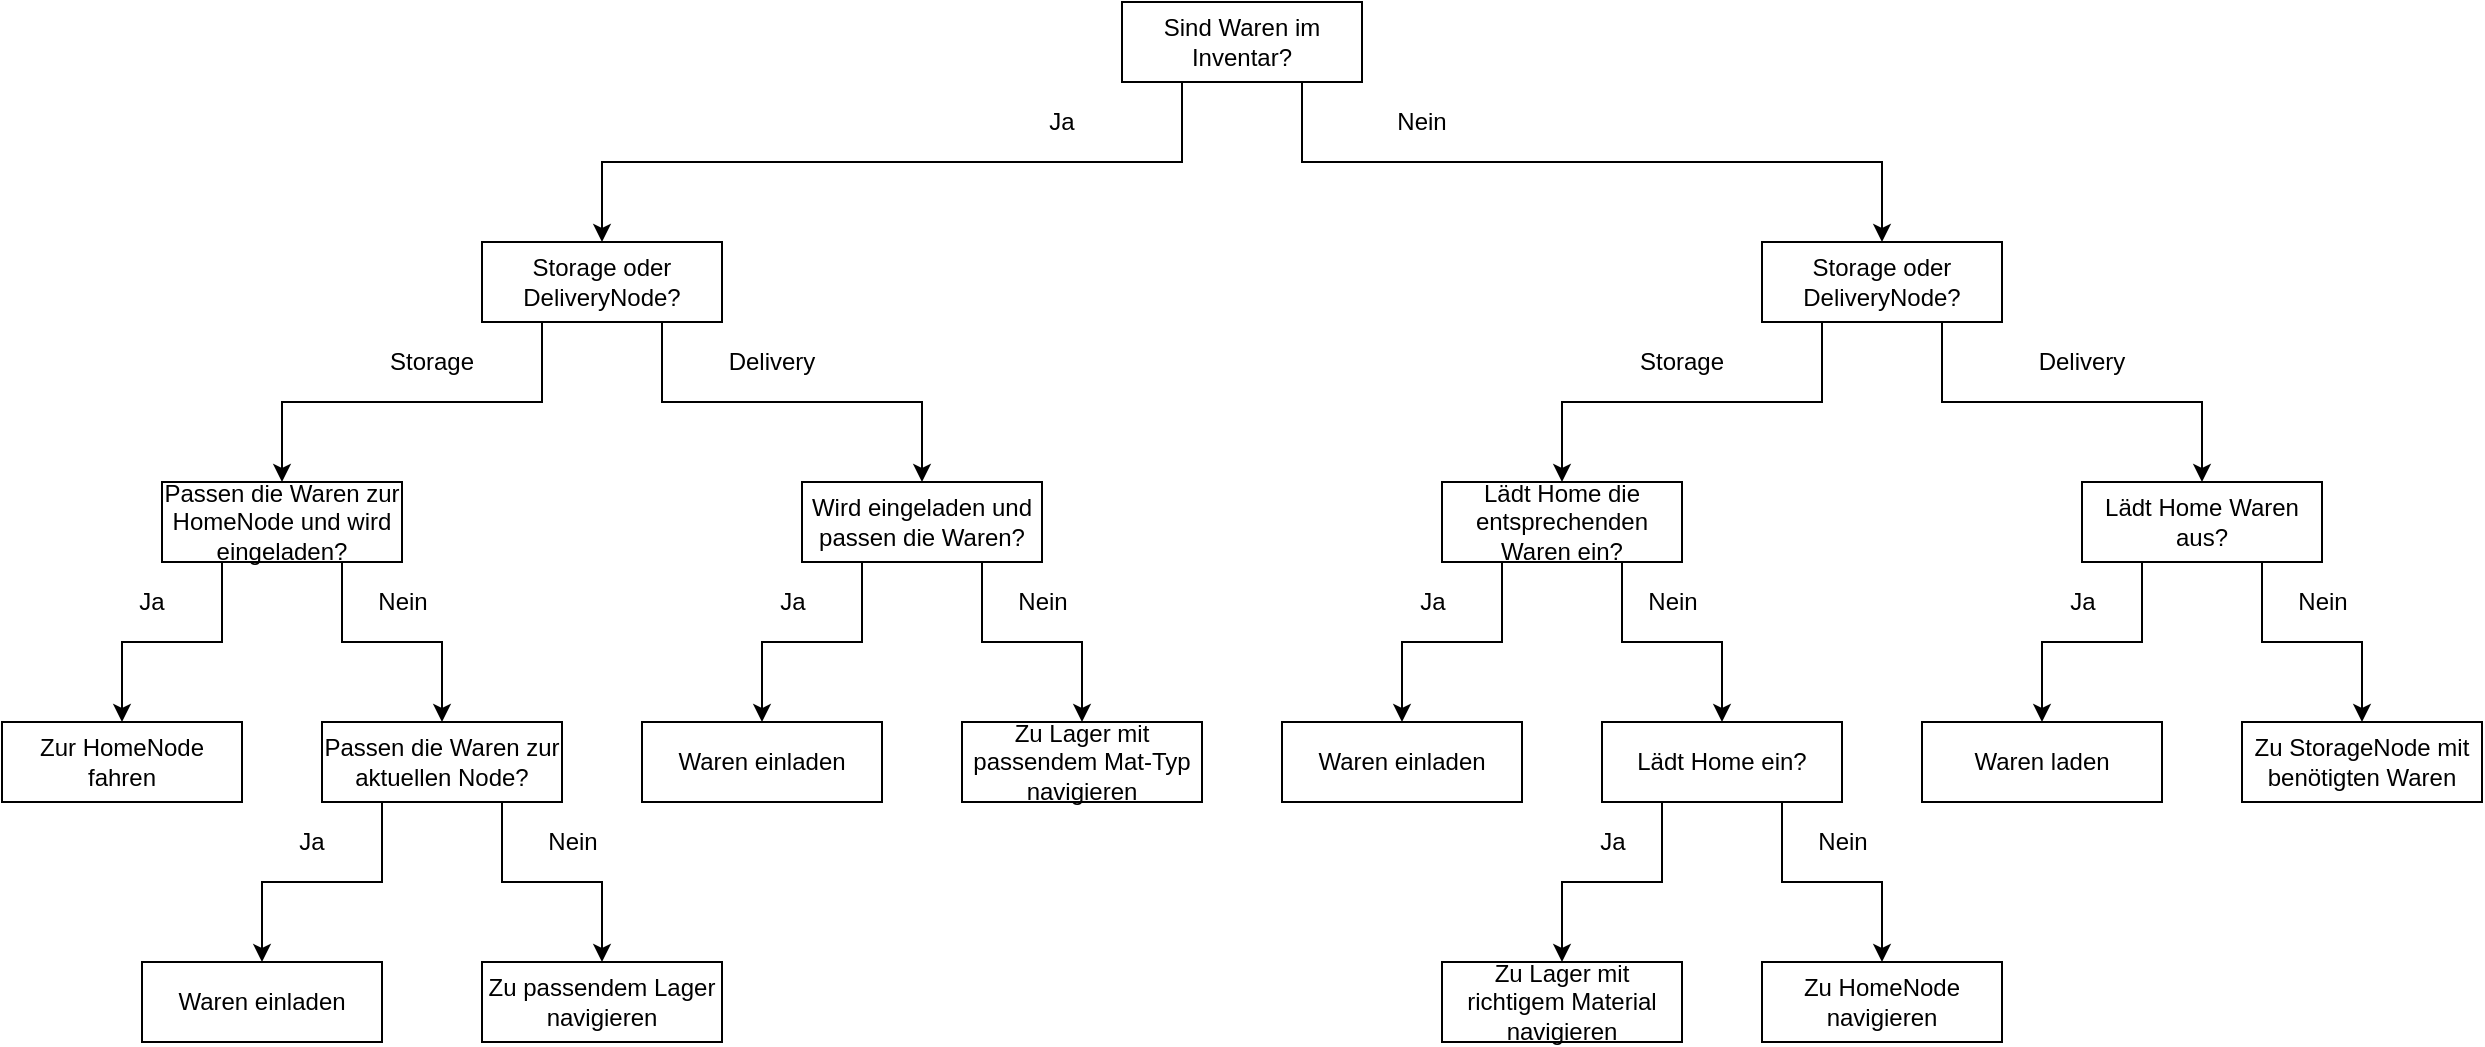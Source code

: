 <mxfile version="10.6.7" type="device"><diagram id="cUMfkODvghg8bJ4M-dGa" name="Page-1"><mxGraphModel dx="432" dy="825" grid="1" gridSize="10" guides="1" tooltips="1" connect="1" arrows="1" fold="1" page="1" pageScale="1" pageWidth="1400" pageHeight="850" math="0" shadow="0"><root><mxCell id="0"/><mxCell id="1" parent="0"/><mxCell id="n10uWVBkt-W0VT_WlKMW-4" style="edgeStyle=orthogonalEdgeStyle;rounded=0;orthogonalLoop=1;jettySize=auto;html=1;exitX=0.25;exitY=1;exitDx=0;exitDy=0;entryX=0.5;entryY=0;entryDx=0;entryDy=0;" parent="1" source="n10uWVBkt-W0VT_WlKMW-1" target="n10uWVBkt-W0VT_WlKMW-2" edge="1"><mxGeometry relative="1" as="geometry"/></mxCell><mxCell id="n10uWVBkt-W0VT_WlKMW-5" style="edgeStyle=orthogonalEdgeStyle;rounded=0;orthogonalLoop=1;jettySize=auto;html=1;exitX=0.75;exitY=1;exitDx=0;exitDy=0;entryX=0.5;entryY=0;entryDx=0;entryDy=0;" parent="1" source="n10uWVBkt-W0VT_WlKMW-1" target="n10uWVBkt-W0VT_WlKMW-3" edge="1"><mxGeometry relative="1" as="geometry"/></mxCell><mxCell id="n10uWVBkt-W0VT_WlKMW-1" value="Sind Waren im Inventar?" style="rounded=0;whiteSpace=wrap;html=1;" parent="1" vertex="1"><mxGeometry x="640" y="160" width="120" height="40" as="geometry"/></mxCell><mxCell id="n10uWVBkt-W0VT_WlKMW-20" style="edgeStyle=orthogonalEdgeStyle;rounded=0;orthogonalLoop=1;jettySize=auto;html=1;exitX=0.25;exitY=1;exitDx=0;exitDy=0;entryX=0.5;entryY=0;entryDx=0;entryDy=0;" parent="1" source="n10uWVBkt-W0VT_WlKMW-2" target="n10uWVBkt-W0VT_WlKMW-6" edge="1"><mxGeometry relative="1" as="geometry"/></mxCell><mxCell id="n10uWVBkt-W0VT_WlKMW-37" style="edgeStyle=orthogonalEdgeStyle;rounded=0;orthogonalLoop=1;jettySize=auto;html=1;exitX=0.75;exitY=1;exitDx=0;exitDy=0;entryX=0.5;entryY=0;entryDx=0;entryDy=0;" parent="1" source="n10uWVBkt-W0VT_WlKMW-2" target="n10uWVBkt-W0VT_WlKMW-22" edge="1"><mxGeometry relative="1" as="geometry"/></mxCell><mxCell id="n10uWVBkt-W0VT_WlKMW-2" value="Storage oder DeliveryNode?&lt;br&gt;" style="rounded=0;whiteSpace=wrap;html=1;" parent="1" vertex="1"><mxGeometry x="320" y="280" width="120" height="40" as="geometry"/></mxCell><mxCell id="n10uWVBkt-W0VT_WlKMW-54" style="edgeStyle=orthogonalEdgeStyle;rounded=0;orthogonalLoop=1;jettySize=auto;html=1;exitX=0.25;exitY=1;exitDx=0;exitDy=0;" parent="1" source="n10uWVBkt-W0VT_WlKMW-3" target="n10uWVBkt-W0VT_WlKMW-53" edge="1"><mxGeometry relative="1" as="geometry"/></mxCell><mxCell id="n10uWVBkt-W0VT_WlKMW-58" style="edgeStyle=orthogonalEdgeStyle;rounded=0;orthogonalLoop=1;jettySize=auto;html=1;exitX=0.75;exitY=1;exitDx=0;exitDy=0;entryX=0.5;entryY=0;entryDx=0;entryDy=0;" parent="1" source="n10uWVBkt-W0VT_WlKMW-3" target="n10uWVBkt-W0VT_WlKMW-52" edge="1"><mxGeometry relative="1" as="geometry"/></mxCell><mxCell id="n10uWVBkt-W0VT_WlKMW-3" value="Storage oder DeliveryNode?" style="rounded=0;whiteSpace=wrap;html=1;" parent="1" vertex="1"><mxGeometry x="960" y="280" width="120" height="40" as="geometry"/></mxCell><mxCell id="n10uWVBkt-W0VT_WlKMW-27" style="edgeStyle=orthogonalEdgeStyle;rounded=0;orthogonalLoop=1;jettySize=auto;html=1;exitX=0.25;exitY=1;exitDx=0;exitDy=0;entryX=0.5;entryY=0;entryDx=0;entryDy=0;" parent="1" source="n10uWVBkt-W0VT_WlKMW-6" target="n10uWVBkt-W0VT_WlKMW-26" edge="1"><mxGeometry relative="1" as="geometry"/></mxCell><mxCell id="n10uWVBkt-W0VT_WlKMW-32" style="edgeStyle=orthogonalEdgeStyle;rounded=0;orthogonalLoop=1;jettySize=auto;html=1;exitX=0.75;exitY=1;exitDx=0;exitDy=0;entryX=0.5;entryY=0;entryDx=0;entryDy=0;" parent="1" source="n10uWVBkt-W0VT_WlKMW-6" target="n10uWVBkt-W0VT_WlKMW-25" edge="1"><mxGeometry relative="1" as="geometry"/></mxCell><mxCell id="n10uWVBkt-W0VT_WlKMW-6" value="Passen die Waren zur HomeNode und wird eingeladen?" style="rounded=0;whiteSpace=wrap;html=1;" parent="1" vertex="1"><mxGeometry x="160" y="400" width="120" height="40" as="geometry"/></mxCell><mxCell id="n10uWVBkt-W0VT_WlKMW-7" value="Zu Lager mit passendem Mat-Typ navigieren&lt;br&gt;" style="rounded=0;whiteSpace=wrap;html=1;" parent="1" vertex="1"><mxGeometry x="560" y="520" width="120" height="40" as="geometry"/></mxCell><mxCell id="n10uWVBkt-W0VT_WlKMW-8" value="Nein" style="text;html=1;strokeColor=none;fillColor=none;align=center;verticalAlign=middle;whiteSpace=wrap;rounded=0;" parent="1" vertex="1"><mxGeometry x="760" y="210" width="60" height="20" as="geometry"/></mxCell><mxCell id="n10uWVBkt-W0VT_WlKMW-12" value="Ja" style="text;html=1;strokeColor=none;fillColor=none;align=center;verticalAlign=middle;whiteSpace=wrap;rounded=0;" parent="1" vertex="1"><mxGeometry x="580" y="210" width="60" height="20" as="geometry"/></mxCell><mxCell id="n10uWVBkt-W0VT_WlKMW-19" value="&lt;div style=&quot;text-align: center&quot;&gt;&lt;span&gt;Nein&lt;/span&gt;&lt;/div&gt;" style="text;html=1;resizable=0;points=[];autosize=1;align=center;verticalAlign=top;spacingTop=-4;" parent="1" vertex="1"><mxGeometry x="260" y="450" width="40" height="20" as="geometry"/></mxCell><mxCell id="n10uWVBkt-W0VT_WlKMW-21" value="Waren einladen" style="rounded=0;whiteSpace=wrap;html=1;" parent="1" vertex="1"><mxGeometry x="400" y="520" width="120" height="40" as="geometry"/></mxCell><mxCell id="n10uWVBkt-W0VT_WlKMW-40" style="edgeStyle=orthogonalEdgeStyle;rounded=0;orthogonalLoop=1;jettySize=auto;html=1;exitX=0.25;exitY=1;exitDx=0;exitDy=0;entryX=0.5;entryY=0;entryDx=0;entryDy=0;" parent="1" source="n10uWVBkt-W0VT_WlKMW-22" target="n10uWVBkt-W0VT_WlKMW-21" edge="1"><mxGeometry relative="1" as="geometry"/></mxCell><mxCell id="n10uWVBkt-W0VT_WlKMW-41" style="edgeStyle=orthogonalEdgeStyle;rounded=0;orthogonalLoop=1;jettySize=auto;html=1;exitX=0.75;exitY=1;exitDx=0;exitDy=0;entryX=0.5;entryY=0;entryDx=0;entryDy=0;" parent="1" source="n10uWVBkt-W0VT_WlKMW-22" target="n10uWVBkt-W0VT_WlKMW-7" edge="1"><mxGeometry relative="1" as="geometry"/></mxCell><mxCell id="n10uWVBkt-W0VT_WlKMW-22" value="Wird eingeladen und passen die Waren?" style="rounded=0;whiteSpace=wrap;html=1;" parent="1" vertex="1"><mxGeometry x="480" y="400" width="120" height="40" as="geometry"/></mxCell><mxCell id="n10uWVBkt-W0VT_WlKMW-23" value="Zu passendem Lager navigieren" style="rounded=0;whiteSpace=wrap;html=1;" parent="1" vertex="1"><mxGeometry x="320" y="640" width="120" height="40" as="geometry"/></mxCell><mxCell id="n10uWVBkt-W0VT_WlKMW-24" value="Waren einladen" style="rounded=0;whiteSpace=wrap;html=1;" parent="1" vertex="1"><mxGeometry x="150" y="640" width="120" height="40" as="geometry"/></mxCell><mxCell id="n10uWVBkt-W0VT_WlKMW-33" style="edgeStyle=orthogonalEdgeStyle;rounded=0;orthogonalLoop=1;jettySize=auto;html=1;exitX=0.25;exitY=1;exitDx=0;exitDy=0;entryX=0.5;entryY=0;entryDx=0;entryDy=0;" parent="1" source="n10uWVBkt-W0VT_WlKMW-25" target="n10uWVBkt-W0VT_WlKMW-24" edge="1"><mxGeometry relative="1" as="geometry"/></mxCell><mxCell id="n10uWVBkt-W0VT_WlKMW-34" style="edgeStyle=orthogonalEdgeStyle;rounded=0;orthogonalLoop=1;jettySize=auto;html=1;exitX=0.75;exitY=1;exitDx=0;exitDy=0;entryX=0.5;entryY=0;entryDx=0;entryDy=0;" parent="1" source="n10uWVBkt-W0VT_WlKMW-25" target="n10uWVBkt-W0VT_WlKMW-23" edge="1"><mxGeometry relative="1" as="geometry"/></mxCell><mxCell id="n10uWVBkt-W0VT_WlKMW-25" value="Passen die Waren zur aktuellen Node?" style="rounded=0;whiteSpace=wrap;html=1;" parent="1" vertex="1"><mxGeometry x="240" y="520" width="120" height="40" as="geometry"/></mxCell><mxCell id="n10uWVBkt-W0VT_WlKMW-26" value="Zur HomeNode fahren" style="rounded=0;whiteSpace=wrap;html=1;" parent="1" vertex="1"><mxGeometry x="80" y="520" width="120" height="40" as="geometry"/></mxCell><mxCell id="n10uWVBkt-W0VT_WlKMW-28" value="Ja" style="text;html=1;strokeColor=none;fillColor=none;align=center;verticalAlign=middle;whiteSpace=wrap;rounded=0;" parent="1" vertex="1"><mxGeometry x="130" y="450" width="50" height="20" as="geometry"/></mxCell><mxCell id="n10uWVBkt-W0VT_WlKMW-30" value="Storage" style="text;html=1;strokeColor=none;fillColor=none;align=center;verticalAlign=middle;whiteSpace=wrap;rounded=0;" parent="1" vertex="1"><mxGeometry x="270" y="330" width="50" height="20" as="geometry"/></mxCell><mxCell id="n10uWVBkt-W0VT_WlKMW-35" value="Ja" style="text;html=1;strokeColor=none;fillColor=none;align=center;verticalAlign=middle;whiteSpace=wrap;rounded=0;" parent="1" vertex="1"><mxGeometry x="210" y="570" width="50" height="20" as="geometry"/></mxCell><mxCell id="n10uWVBkt-W0VT_WlKMW-36" value="&lt;div style=&quot;text-align: center&quot;&gt;&lt;span&gt;Nein&lt;/span&gt;&lt;/div&gt;" style="text;html=1;resizable=0;points=[];autosize=1;align=center;verticalAlign=top;spacingTop=-4;" parent="1" vertex="1"><mxGeometry x="345" y="570" width="40" height="20" as="geometry"/></mxCell><mxCell id="n10uWVBkt-W0VT_WlKMW-38" value="Delivery" style="text;html=1;strokeColor=none;fillColor=none;align=center;verticalAlign=middle;whiteSpace=wrap;rounded=0;" parent="1" vertex="1"><mxGeometry x="440" y="330" width="50" height="20" as="geometry"/></mxCell><mxCell id="n10uWVBkt-W0VT_WlKMW-42" value="&lt;div style=&quot;text-align: center&quot;&gt;&lt;span&gt;Nein&lt;/span&gt;&lt;/div&gt;" style="text;html=1;resizable=0;points=[];autosize=1;align=center;verticalAlign=top;spacingTop=-4;" parent="1" vertex="1"><mxGeometry x="895" y="450" width="40" height="20" as="geometry"/></mxCell><mxCell id="n10uWVBkt-W0VT_WlKMW-43" value="&lt;div style=&quot;text-align: center&quot;&gt;&lt;span&gt;Ja&lt;/span&gt;&lt;/div&gt;" style="text;html=1;resizable=0;points=[];autosize=1;align=center;verticalAlign=top;spacingTop=-4;" parent="1" vertex="1"><mxGeometry x="780" y="450" width="30" height="20" as="geometry"/></mxCell><mxCell id="n10uWVBkt-W0VT_WlKMW-44" value="&lt;div style=&quot;text-align: center&quot;&gt;&lt;span&gt;Nein&lt;/span&gt;&lt;/div&gt;" style="text;html=1;resizable=0;points=[];autosize=1;align=center;verticalAlign=top;spacingTop=-4;" parent="1" vertex="1"><mxGeometry x="580" y="450" width="40" height="20" as="geometry"/></mxCell><mxCell id="n10uWVBkt-W0VT_WlKMW-45" value="&lt;div style=&quot;text-align: center&quot;&gt;&lt;span&gt;Ja&lt;/span&gt;&lt;/div&gt;" style="text;html=1;resizable=0;points=[];autosize=1;align=center;verticalAlign=top;spacingTop=-4;" parent="1" vertex="1"><mxGeometry x="460" y="450" width="30" height="20" as="geometry"/></mxCell><mxCell id="n10uWVBkt-W0VT_WlKMW-48" value="Zu StorageNode mit benötigten Waren" style="rounded=0;whiteSpace=wrap;html=1;" parent="1" vertex="1"><mxGeometry x="1200" y="520" width="120" height="40" as="geometry"/></mxCell><mxCell id="n10uWVBkt-W0VT_WlKMW-49" value="Waren laden" style="rounded=0;whiteSpace=wrap;html=1;" parent="1" vertex="1"><mxGeometry x="1040" y="520" width="120" height="40" as="geometry"/></mxCell><mxCell id="n10uWVBkt-W0VT_WlKMW-77" style="edgeStyle=orthogonalEdgeStyle;rounded=0;orthogonalLoop=1;jettySize=auto;html=1;exitX=0.25;exitY=1;exitDx=0;exitDy=0;entryX=0.5;entryY=0;entryDx=0;entryDy=0;" parent="1" source="n10uWVBkt-W0VT_WlKMW-50" target="n10uWVBkt-W0VT_WlKMW-75" edge="1"><mxGeometry relative="1" as="geometry"/></mxCell><mxCell id="n10uWVBkt-W0VT_WlKMW-78" style="edgeStyle=orthogonalEdgeStyle;rounded=0;orthogonalLoop=1;jettySize=auto;html=1;exitX=0.75;exitY=1;exitDx=0;exitDy=0;entryX=0.5;entryY=0;entryDx=0;entryDy=0;" parent="1" source="n10uWVBkt-W0VT_WlKMW-50" target="n10uWVBkt-W0VT_WlKMW-74" edge="1"><mxGeometry relative="1" as="geometry"/></mxCell><mxCell id="n10uWVBkt-W0VT_WlKMW-50" value="Lädt Home ein?" style="rounded=0;whiteSpace=wrap;html=1;" parent="1" vertex="1"><mxGeometry x="880" y="520" width="120" height="40" as="geometry"/></mxCell><mxCell id="n10uWVBkt-W0VT_WlKMW-51" value="Waren einladen" style="rounded=0;whiteSpace=wrap;html=1;" parent="1" vertex="1"><mxGeometry x="720" y="520" width="120" height="40" as="geometry"/></mxCell><mxCell id="n10uWVBkt-W0VT_WlKMW-64" style="edgeStyle=orthogonalEdgeStyle;rounded=0;orthogonalLoop=1;jettySize=auto;html=1;exitX=0.25;exitY=1;exitDx=0;exitDy=0;entryX=0.5;entryY=0;entryDx=0;entryDy=0;" parent="1" source="n10uWVBkt-W0VT_WlKMW-52" target="n10uWVBkt-W0VT_WlKMW-49" edge="1"><mxGeometry relative="1" as="geometry"/></mxCell><mxCell id="n10uWVBkt-W0VT_WlKMW-65" style="edgeStyle=orthogonalEdgeStyle;rounded=0;orthogonalLoop=1;jettySize=auto;html=1;exitX=0.75;exitY=1;exitDx=0;exitDy=0;entryX=0.5;entryY=0;entryDx=0;entryDy=0;" parent="1" source="n10uWVBkt-W0VT_WlKMW-52" target="n10uWVBkt-W0VT_WlKMW-48" edge="1"><mxGeometry relative="1" as="geometry"/></mxCell><mxCell id="n10uWVBkt-W0VT_WlKMW-52" value="Lädt Home Waren aus?" style="rounded=0;whiteSpace=wrap;html=1;" parent="1" vertex="1"><mxGeometry x="1120" y="400" width="120" height="40" as="geometry"/></mxCell><mxCell id="n10uWVBkt-W0VT_WlKMW-62" style="edgeStyle=orthogonalEdgeStyle;rounded=0;orthogonalLoop=1;jettySize=auto;html=1;exitX=0.25;exitY=1;exitDx=0;exitDy=0;entryX=0.5;entryY=0;entryDx=0;entryDy=0;" parent="1" source="n10uWVBkt-W0VT_WlKMW-53" target="n10uWVBkt-W0VT_WlKMW-51" edge="1"><mxGeometry relative="1" as="geometry"/></mxCell><mxCell id="n10uWVBkt-W0VT_WlKMW-63" style="edgeStyle=orthogonalEdgeStyle;rounded=0;orthogonalLoop=1;jettySize=auto;html=1;exitX=0.75;exitY=1;exitDx=0;exitDy=0;entryX=0.5;entryY=0;entryDx=0;entryDy=0;" parent="1" source="n10uWVBkt-W0VT_WlKMW-53" target="n10uWVBkt-W0VT_WlKMW-50" edge="1"><mxGeometry relative="1" as="geometry"/></mxCell><mxCell id="n10uWVBkt-W0VT_WlKMW-53" value="Lädt Home die entsprechenden Waren ein?" style="rounded=0;whiteSpace=wrap;html=1;" parent="1" vertex="1"><mxGeometry x="800" y="400" width="120" height="40" as="geometry"/></mxCell><mxCell id="n10uWVBkt-W0VT_WlKMW-55" value="Storage" style="text;html=1;strokeColor=none;fillColor=none;align=center;verticalAlign=middle;whiteSpace=wrap;rounded=0;" parent="1" vertex="1"><mxGeometry x="895" y="330" width="50" height="20" as="geometry"/></mxCell><mxCell id="n10uWVBkt-W0VT_WlKMW-59" value="Delivery" style="text;html=1;strokeColor=none;fillColor=none;align=center;verticalAlign=middle;whiteSpace=wrap;rounded=0;" parent="1" vertex="1"><mxGeometry x="1095" y="330" width="50" height="20" as="geometry"/></mxCell><mxCell id="n10uWVBkt-W0VT_WlKMW-66" value="&lt;div style=&quot;text-align: center&quot;&gt;&lt;span&gt;Ja&lt;/span&gt;&lt;/div&gt;" style="text;html=1;resizable=0;points=[];autosize=1;align=center;verticalAlign=top;spacingTop=-4;" parent="1" vertex="1"><mxGeometry x="1105" y="450" width="30" height="20" as="geometry"/></mxCell><mxCell id="n10uWVBkt-W0VT_WlKMW-67" value="&lt;div style=&quot;text-align: center&quot;&gt;&lt;span&gt;Nein&lt;/span&gt;&lt;/div&gt;" style="text;html=1;resizable=0;points=[];autosize=1;align=center;verticalAlign=top;spacingTop=-4;" parent="1" vertex="1"><mxGeometry x="1220" y="450" width="40" height="20" as="geometry"/></mxCell><mxCell id="n10uWVBkt-W0VT_WlKMW-74" value="Zu HomeNode navigieren" style="rounded=0;whiteSpace=wrap;html=1;" parent="1" vertex="1"><mxGeometry x="960" y="640" width="120" height="40" as="geometry"/></mxCell><mxCell id="n10uWVBkt-W0VT_WlKMW-75" value="Zu Lager mit richtigem Material navigieren" style="rounded=0;whiteSpace=wrap;html=1;" parent="1" vertex="1"><mxGeometry x="800" y="640" width="120" height="40" as="geometry"/></mxCell><mxCell id="n10uWVBkt-W0VT_WlKMW-79" value="&lt;div style=&quot;text-align: center&quot;&gt;&lt;span&gt;Ja&lt;/span&gt;&lt;/div&gt;" style="text;html=1;resizable=0;points=[];autosize=1;align=center;verticalAlign=top;spacingTop=-4;" parent="1" vertex="1"><mxGeometry x="870" y="570" width="30" height="20" as="geometry"/></mxCell><mxCell id="n10uWVBkt-W0VT_WlKMW-80" value="&lt;div style=&quot;text-align: center&quot;&gt;&lt;span&gt;Nein&lt;/span&gt;&lt;/div&gt;" style="text;html=1;resizable=0;points=[];autosize=1;align=center;verticalAlign=top;spacingTop=-4;" parent="1" vertex="1"><mxGeometry x="980" y="570" width="40" height="20" as="geometry"/></mxCell></root></mxGraphModel></diagram></mxfile>